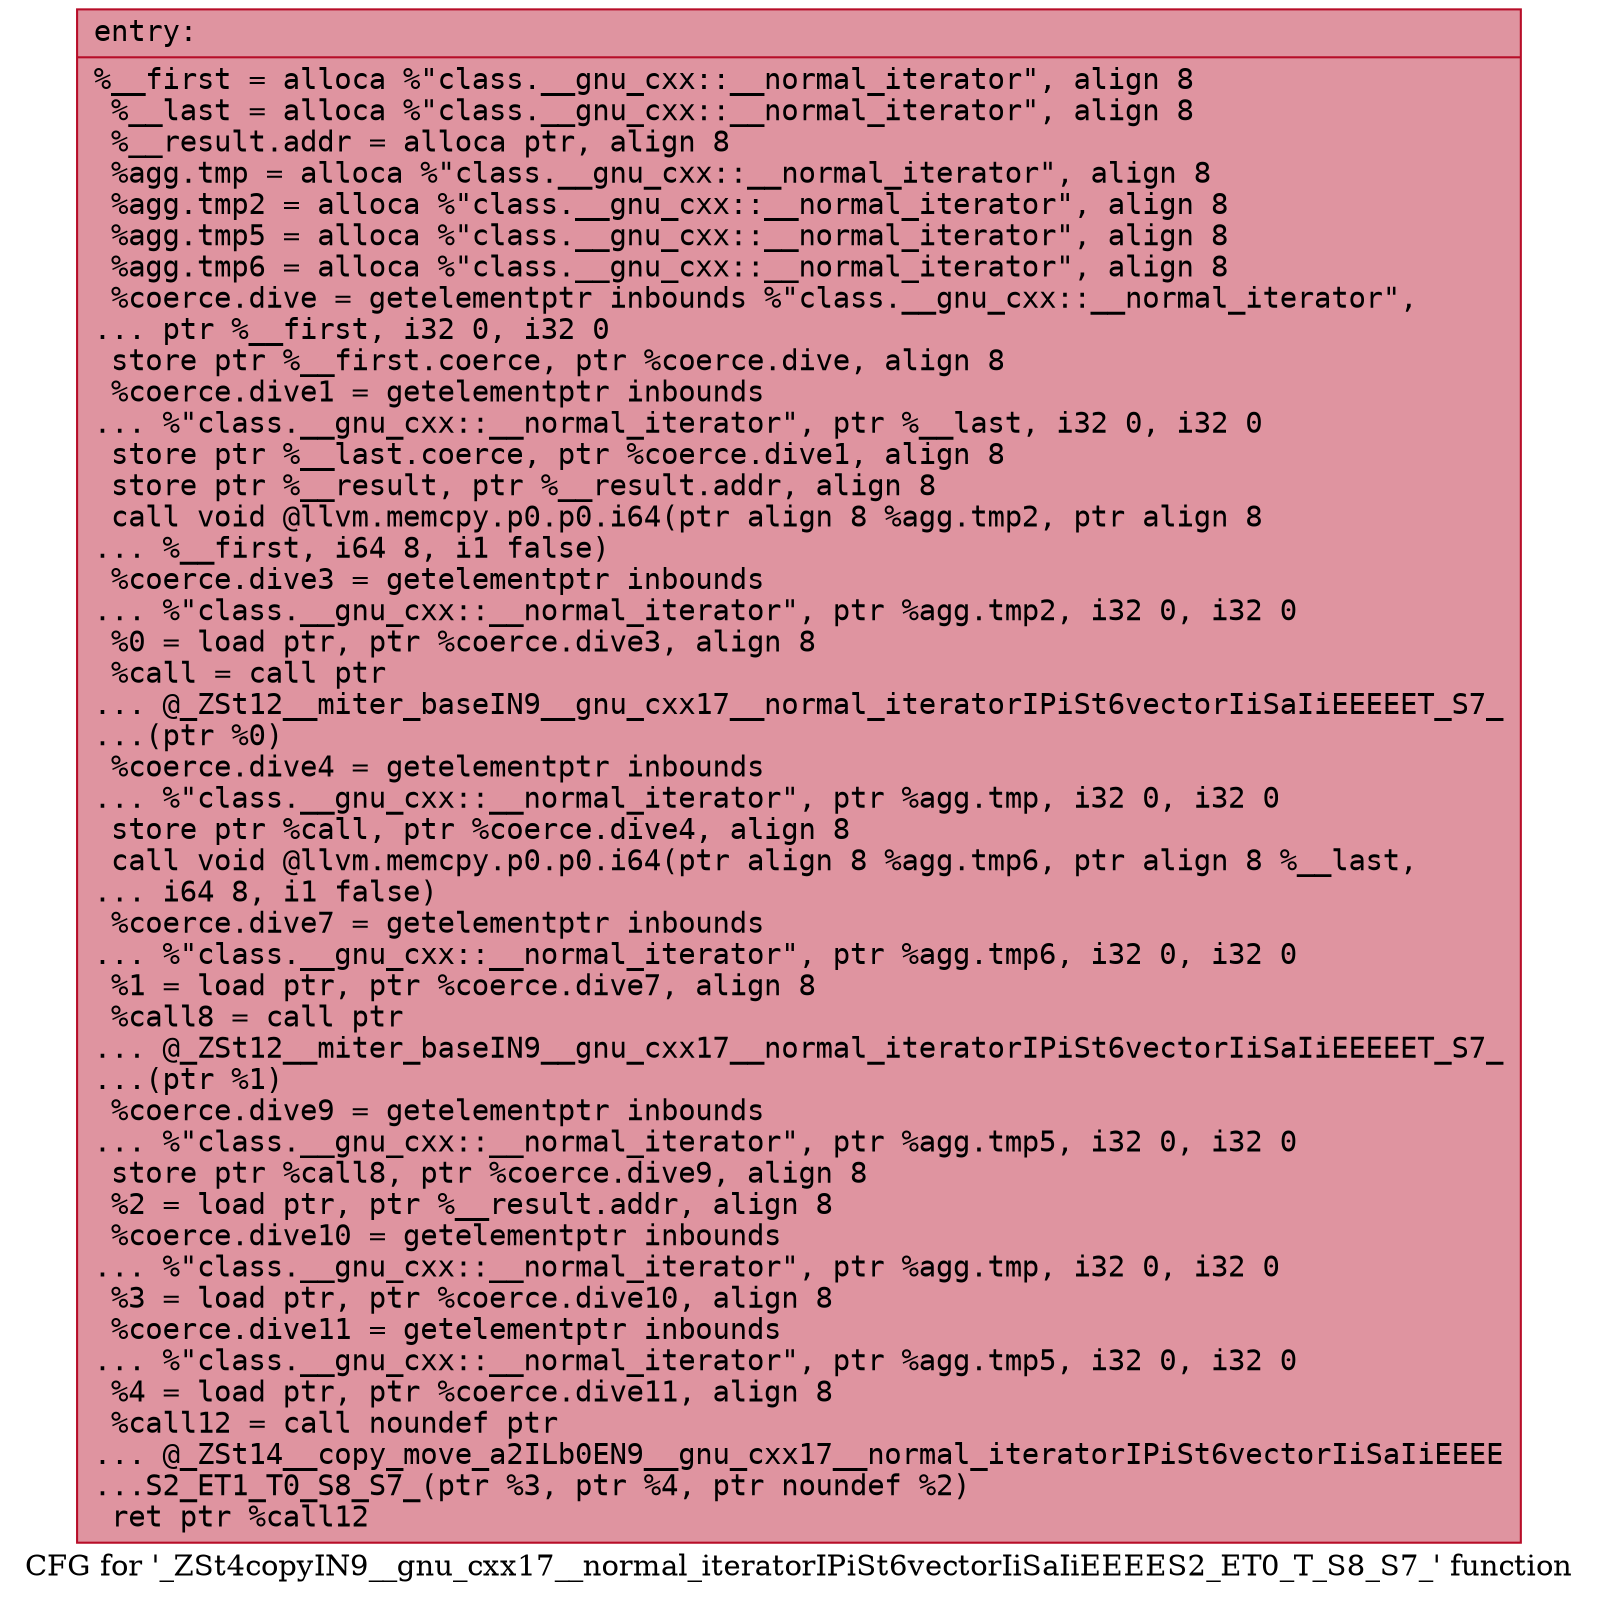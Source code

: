 digraph "CFG for '_ZSt4copyIN9__gnu_cxx17__normal_iteratorIPiSt6vectorIiSaIiEEEES2_ET0_T_S8_S7_' function" {
	label="CFG for '_ZSt4copyIN9__gnu_cxx17__normal_iteratorIPiSt6vectorIiSaIiEEEES2_ET0_T_S8_S7_' function";

	Node0x56307d5ea630 [shape=record,color="#b70d28ff", style=filled, fillcolor="#b70d2870" fontname="Courier",label="{entry:\l|  %__first = alloca %\"class.__gnu_cxx::__normal_iterator\", align 8\l  %__last = alloca %\"class.__gnu_cxx::__normal_iterator\", align 8\l  %__result.addr = alloca ptr, align 8\l  %agg.tmp = alloca %\"class.__gnu_cxx::__normal_iterator\", align 8\l  %agg.tmp2 = alloca %\"class.__gnu_cxx::__normal_iterator\", align 8\l  %agg.tmp5 = alloca %\"class.__gnu_cxx::__normal_iterator\", align 8\l  %agg.tmp6 = alloca %\"class.__gnu_cxx::__normal_iterator\", align 8\l  %coerce.dive = getelementptr inbounds %\"class.__gnu_cxx::__normal_iterator\",\l... ptr %__first, i32 0, i32 0\l  store ptr %__first.coerce, ptr %coerce.dive, align 8\l  %coerce.dive1 = getelementptr inbounds\l... %\"class.__gnu_cxx::__normal_iterator\", ptr %__last, i32 0, i32 0\l  store ptr %__last.coerce, ptr %coerce.dive1, align 8\l  store ptr %__result, ptr %__result.addr, align 8\l  call void @llvm.memcpy.p0.p0.i64(ptr align 8 %agg.tmp2, ptr align 8\l... %__first, i64 8, i1 false)\l  %coerce.dive3 = getelementptr inbounds\l... %\"class.__gnu_cxx::__normal_iterator\", ptr %agg.tmp2, i32 0, i32 0\l  %0 = load ptr, ptr %coerce.dive3, align 8\l  %call = call ptr\l... @_ZSt12__miter_baseIN9__gnu_cxx17__normal_iteratorIPiSt6vectorIiSaIiEEEEET_S7_\l...(ptr %0)\l  %coerce.dive4 = getelementptr inbounds\l... %\"class.__gnu_cxx::__normal_iterator\", ptr %agg.tmp, i32 0, i32 0\l  store ptr %call, ptr %coerce.dive4, align 8\l  call void @llvm.memcpy.p0.p0.i64(ptr align 8 %agg.tmp6, ptr align 8 %__last,\l... i64 8, i1 false)\l  %coerce.dive7 = getelementptr inbounds\l... %\"class.__gnu_cxx::__normal_iterator\", ptr %agg.tmp6, i32 0, i32 0\l  %1 = load ptr, ptr %coerce.dive7, align 8\l  %call8 = call ptr\l... @_ZSt12__miter_baseIN9__gnu_cxx17__normal_iteratorIPiSt6vectorIiSaIiEEEEET_S7_\l...(ptr %1)\l  %coerce.dive9 = getelementptr inbounds\l... %\"class.__gnu_cxx::__normal_iterator\", ptr %agg.tmp5, i32 0, i32 0\l  store ptr %call8, ptr %coerce.dive9, align 8\l  %2 = load ptr, ptr %__result.addr, align 8\l  %coerce.dive10 = getelementptr inbounds\l... %\"class.__gnu_cxx::__normal_iterator\", ptr %agg.tmp, i32 0, i32 0\l  %3 = load ptr, ptr %coerce.dive10, align 8\l  %coerce.dive11 = getelementptr inbounds\l... %\"class.__gnu_cxx::__normal_iterator\", ptr %agg.tmp5, i32 0, i32 0\l  %4 = load ptr, ptr %coerce.dive11, align 8\l  %call12 = call noundef ptr\l... @_ZSt14__copy_move_a2ILb0EN9__gnu_cxx17__normal_iteratorIPiSt6vectorIiSaIiEEEE\l...S2_ET1_T0_S8_S7_(ptr %3, ptr %4, ptr noundef %2)\l  ret ptr %call12\l}"];
}
